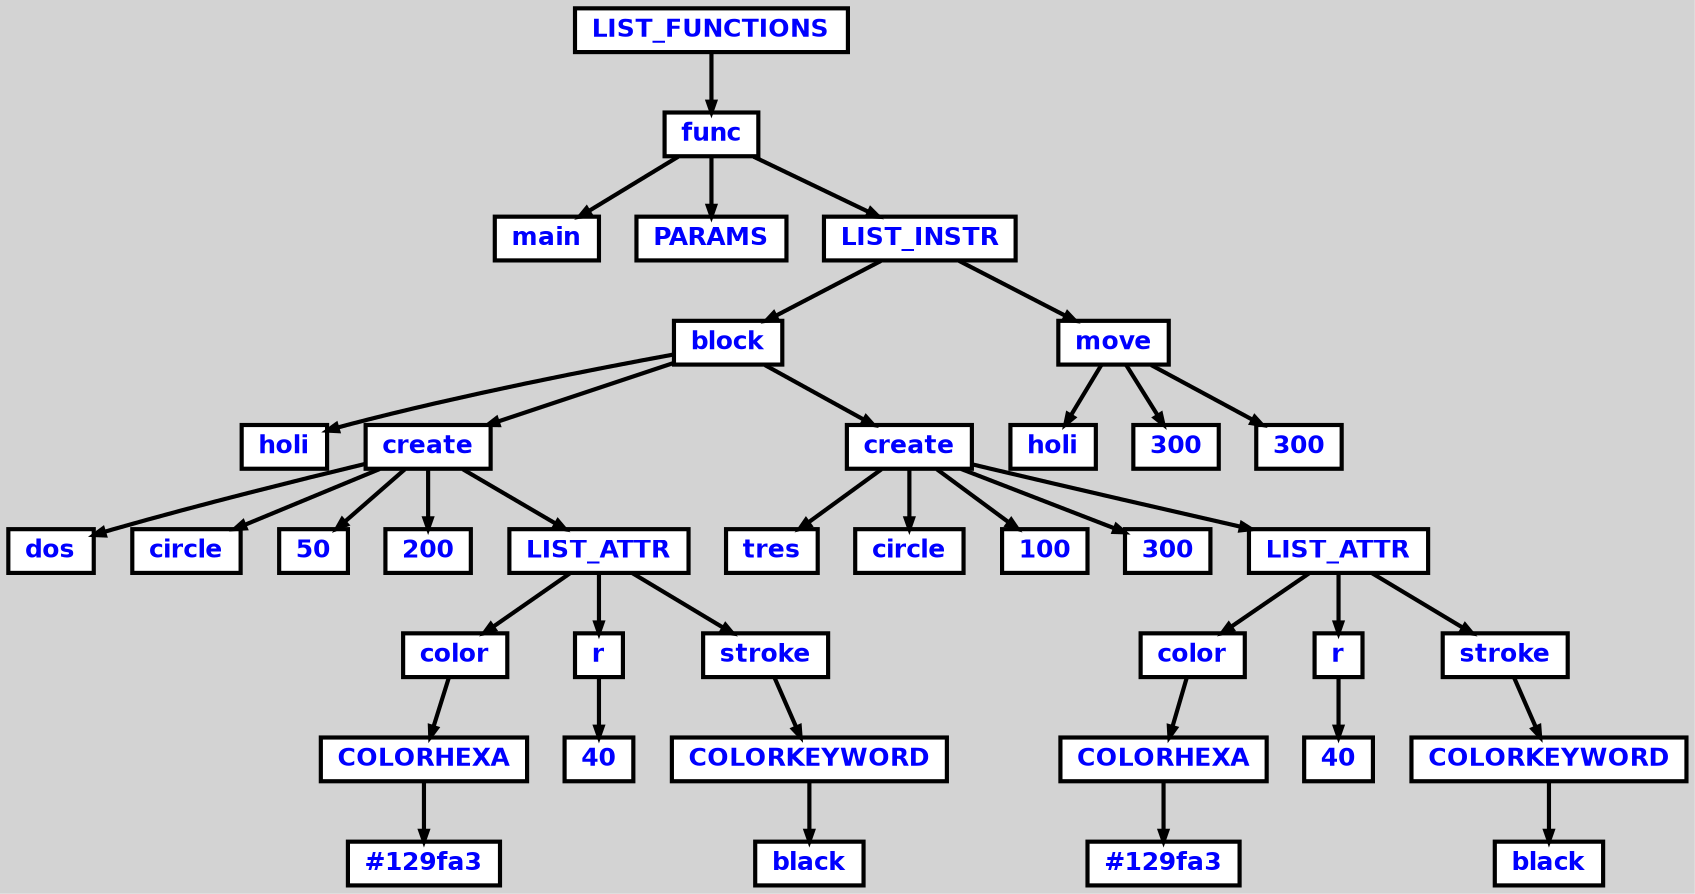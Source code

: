 digraph {

	ordering=out;
	ranksep=.4;
	bgcolor="lightgrey"; node [shape=box, fixedsize=false, fontsize=12, fontname="Helvetica-bold", fontcolor="blue"
		width=.25, height=.25, color="black", fillcolor="white", style="filled, solid, bold"];
	edge [arrowsize=.5, color="black", style="bold"]

  n0 [label="LIST_FUNCTIONS"];
  n1 [label="func"];
  n1 [label="func"];
  n2 [label="main"];
  n3 [label="PARAMS"];
  n4 [label="LIST_INSTR"];
  n4 [label="LIST_INSTR"];
  n5 [label="block"];
  n5 [label="block"];
  n6 [label="holi"];
  n7 [label="create"];
  n7 [label="create"];
  n8 [label="dos"];
  n9 [label="circle"];
  n10 [label="50"];
  n11 [label="200"];
  n12 [label="LIST_ATTR"];
  n12 [label="LIST_ATTR"];
  n13 [label="color"];
  n13 [label="color"];
  n14 [label="COLORHEXA"];
  n14 [label="COLORHEXA"];
  n15 [label="#129fa3"];
  n16 [label="r"];
  n16 [label="r"];
  n17 [label="40"];
  n18 [label="stroke"];
  n18 [label="stroke"];
  n19 [label="COLORKEYWORD"];
  n19 [label="COLORKEYWORD"];
  n20 [label="black"];
  n21 [label="create"];
  n21 [label="create"];
  n22 [label="tres"];
  n23 [label="circle"];
  n24 [label="100"];
  n25 [label="300"];
  n26 [label="LIST_ATTR"];
  n26 [label="LIST_ATTR"];
  n27 [label="color"];
  n27 [label="color"];
  n28 [label="COLORHEXA"];
  n28 [label="COLORHEXA"];
  n29 [label="#129fa3"];
  n30 [label="r"];
  n30 [label="r"];
  n31 [label="40"];
  n32 [label="stroke"];
  n32 [label="stroke"];
  n33 [label="COLORKEYWORD"];
  n33 [label="COLORKEYWORD"];
  n34 [label="black"];
  n35 [label="move"];
  n35 [label="move"];
  n36 [label="holi"];
  n37 [label="300"];
  n38 [label="300"];

  n0 -> n1 // "LIST_FUNCTIONS" -> "func"
  n1 -> n2 // "func" -> "main"
  n1 -> n3 // "func" -> "PARAMS"
  n1 -> n4 // "func" -> "LIST_INSTR"
  n4 -> n5 // "LIST_INSTR" -> "block"
  n5 -> n6 // "block" -> "holi"
  n5 -> n7 // "block" -> "create"
  n7 -> n8 // "create" -> "dos"
  n7 -> n9 // "create" -> "circle"
  n7 -> n10 // "create" -> "50"
  n7 -> n11 // "create" -> "200"
  n7 -> n12 // "create" -> "LIST_ATTR"
  n12 -> n13 // "LIST_ATTR" -> "color"
  n13 -> n14 // "color" -> "COLORHEXA"
  n14 -> n15 // "COLORHEXA" -> "#129fa3"
  n12 -> n16 // "LIST_ATTR" -> "r"
  n16 -> n17 // "r" -> "40"
  n12 -> n18 // "LIST_ATTR" -> "stroke"
  n18 -> n19 // "stroke" -> "COLORKEYWORD"
  n19 -> n20 // "COLORKEYWORD" -> "black"
  n5 -> n21 // "block" -> "create"
  n21 -> n22 // "create" -> "tres"
  n21 -> n23 // "create" -> "circle"
  n21 -> n24 // "create" -> "100"
  n21 -> n25 // "create" -> "300"
  n21 -> n26 // "create" -> "LIST_ATTR"
  n26 -> n27 // "LIST_ATTR" -> "color"
  n27 -> n28 // "color" -> "COLORHEXA"
  n28 -> n29 // "COLORHEXA" -> "#129fa3"
  n26 -> n30 // "LIST_ATTR" -> "r"
  n30 -> n31 // "r" -> "40"
  n26 -> n32 // "LIST_ATTR" -> "stroke"
  n32 -> n33 // "stroke" -> "COLORKEYWORD"
  n33 -> n34 // "COLORKEYWORD" -> "black"
  n4 -> n35 // "LIST_INSTR" -> "move"
  n35 -> n36 // "move" -> "holi"
  n35 -> n37 // "move" -> "300"
  n35 -> n38 // "move" -> "300"

}
